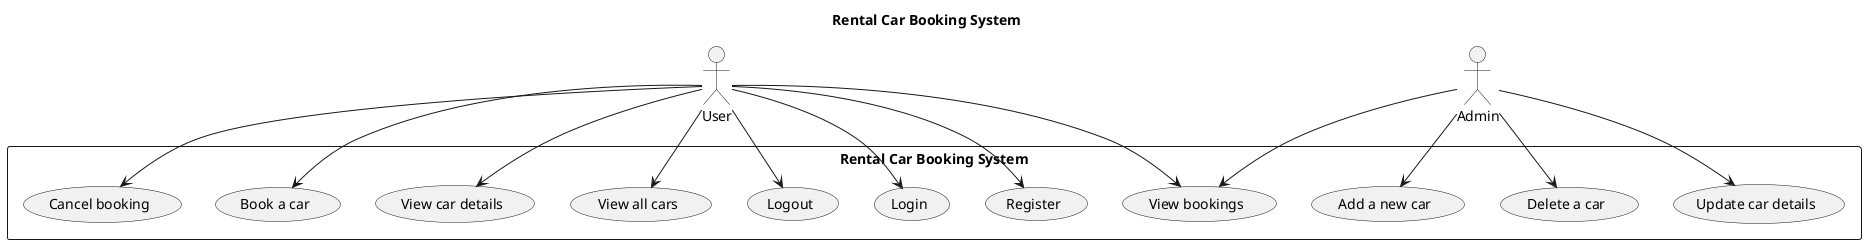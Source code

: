 @startuml Rental Car Booking System Use Case Diagram

title "Rental Car Booking System"

actor "User" as user
actor "Admin" as admin

rectangle "Rental Car Booking System" {
    usecase "Register" as UC_Register
    usecase "Login" as UC_Login
    usecase "Logout" as UC_Logout
    usecase "View all cars" as UC_ViewCars
    usecase "View car details" as UC_ViewCar
    usecase "Book a car" as UC_BookCar
    usecase "View bookings" as UC_ViewBookings
    usecase "Cancel booking" as UC_CancelBooking
    usecase "Add a new car" as UC_AddCar
    usecase "Update car details" as UC_UpdateCar
    usecase "Delete a car" as UC_DeleteCar
}

user --> UC_Register
user --> UC_Login
user --> UC_Logout
user --> UC_ViewCars
user --> UC_ViewCar
user --> UC_BookCar
user --> UC_ViewBookings
user --> UC_CancelBooking

admin --> UC_AddCar
admin --> UC_UpdateCar
admin --> UC_DeleteCar
admin --> UC_ViewBookings

@enduml
